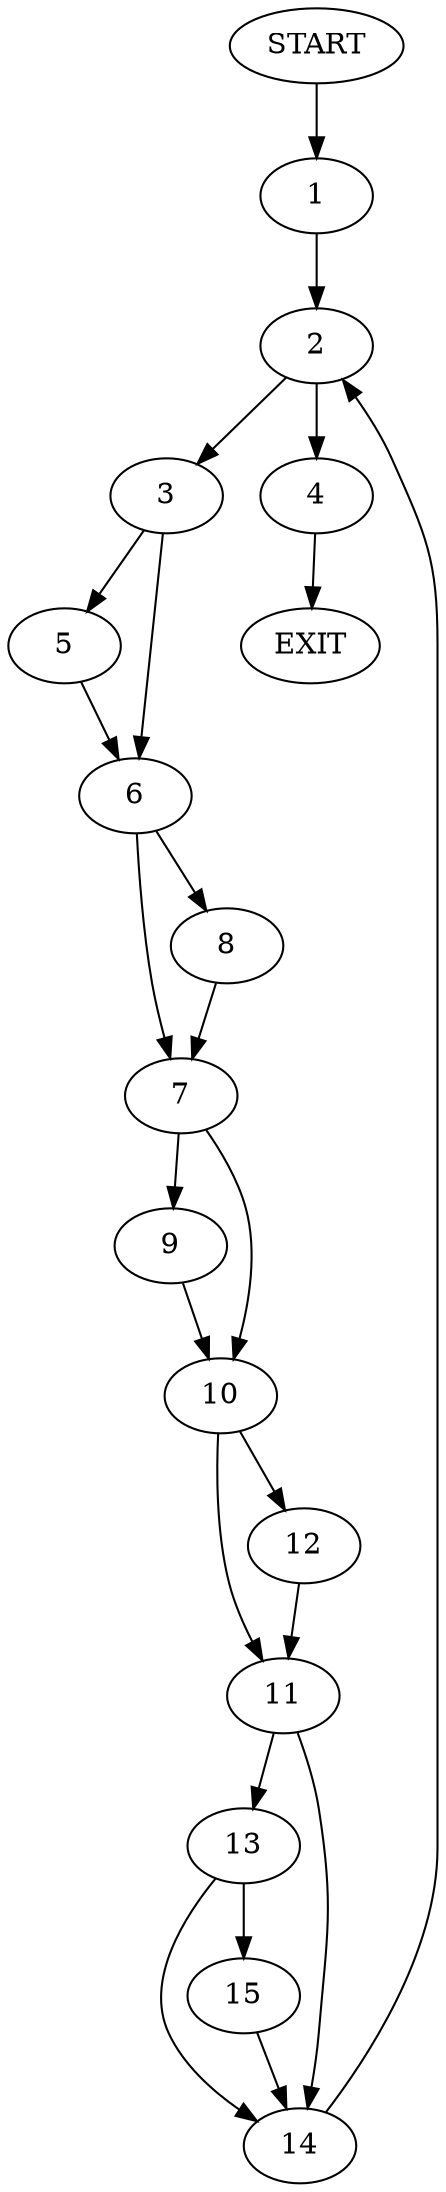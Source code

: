 digraph {
0 [label="START"]
16 [label="EXIT"]
0 -> 1
1 -> 2
2 -> 3
2 -> 4
3 -> 5
3 -> 6
4 -> 16
5 -> 6
6 -> 7
6 -> 8
8 -> 7
7 -> 9
7 -> 10
10 -> 11
10 -> 12
9 -> 10
11 -> 13
11 -> 14
12 -> 11
13 -> 14
13 -> 15
14 -> 2
15 -> 14
}
